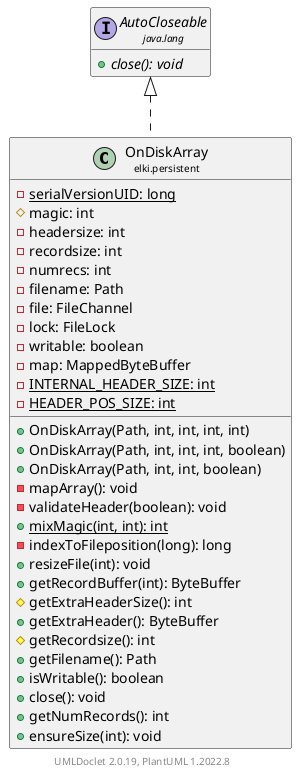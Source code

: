 @startuml
    remove .*\.(Instance|Par|Parameterizer|Factory)$
    set namespaceSeparator none
    hide empty fields
    hide empty methods

    class "<size:14>OnDiskArray\n<size:10>elki.persistent" as elki.persistent.OnDiskArray [[OnDiskArray.html]] {
        {static} -serialVersionUID: long
        #magic: int
        -headersize: int
        -recordsize: int
        -numrecs: int
        -filename: Path
        -file: FileChannel
        -lock: FileLock
        -writable: boolean
        -map: MappedByteBuffer
        {static} -INTERNAL_HEADER_SIZE: int
        {static} -HEADER_POS_SIZE: int
        +OnDiskArray(Path, int, int, int, int)
        +OnDiskArray(Path, int, int, int, boolean)
        +OnDiskArray(Path, int, int, boolean)
        -mapArray(): void
        -validateHeader(boolean): void
        {static} +mixMagic(int, int): int
        -indexToFileposition(long): long
        +resizeFile(int): void
        +getRecordBuffer(int): ByteBuffer
        #getExtraHeaderSize(): int
        +getExtraHeader(): ByteBuffer
        #getRecordsize(): int
        +getFilename(): Path
        +isWritable(): boolean
        +close(): void
        +getNumRecords(): int
        +ensureSize(int): void
    }

    interface "<size:14>AutoCloseable\n<size:10>java.lang" as java.lang.AutoCloseable {
        {abstract} +close(): void
    }

    java.lang.AutoCloseable <|.. elki.persistent.OnDiskArray

    center footer UMLDoclet 2.0.19, PlantUML 1.2022.8
@enduml
